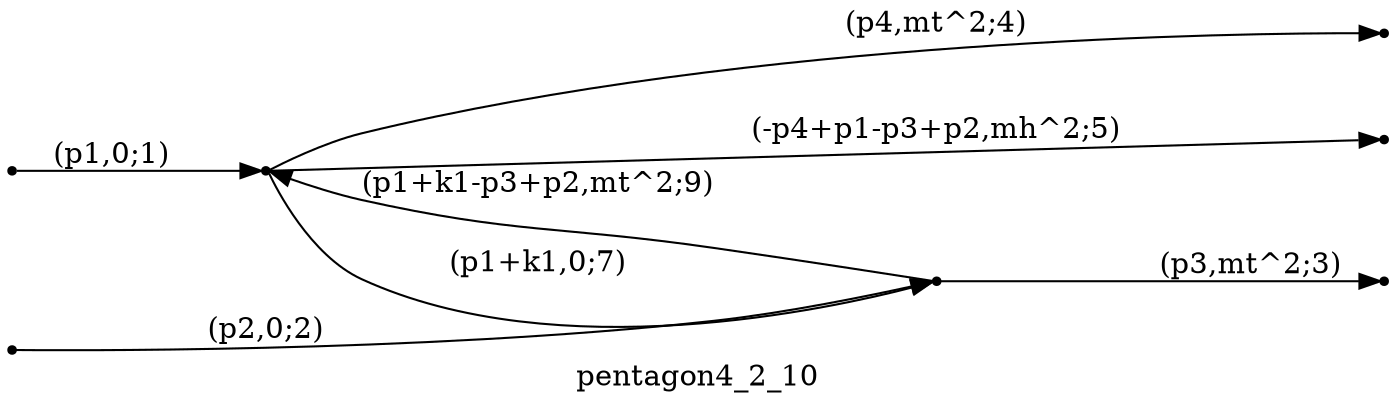 digraph pentagon4_2_10 {
  label="pentagon4_2_10";
  rankdir="LR";
  subgraph edges {
    -1 -> 2 [label="(p1,0;1)"];
    -2 -> 1 [label="(p2,0;2)"];
    1 -> -3 [label="(p3,mt^2;3)"];
    2 -> -4 [label="(p4,mt^2;4)"];
    2 -> -5 [label="(-p4+p1-p3+p2,mh^2;5)"];
    2 -> 1 [label="(p1+k1,0;7)"];
    1 -> 2 [label="(p1+k1-p3+p2,mt^2;9)"];
  }
  subgraph incoming { rank="source"; -1; -2; }
  subgraph outgoing { rank="sink"; -3; -4; -5; }
-5 [shape=point];
-4 [shape=point];
-3 [shape=point];
-2 [shape=point];
-1 [shape=point];
1 [shape=point];
2 [shape=point];
}

